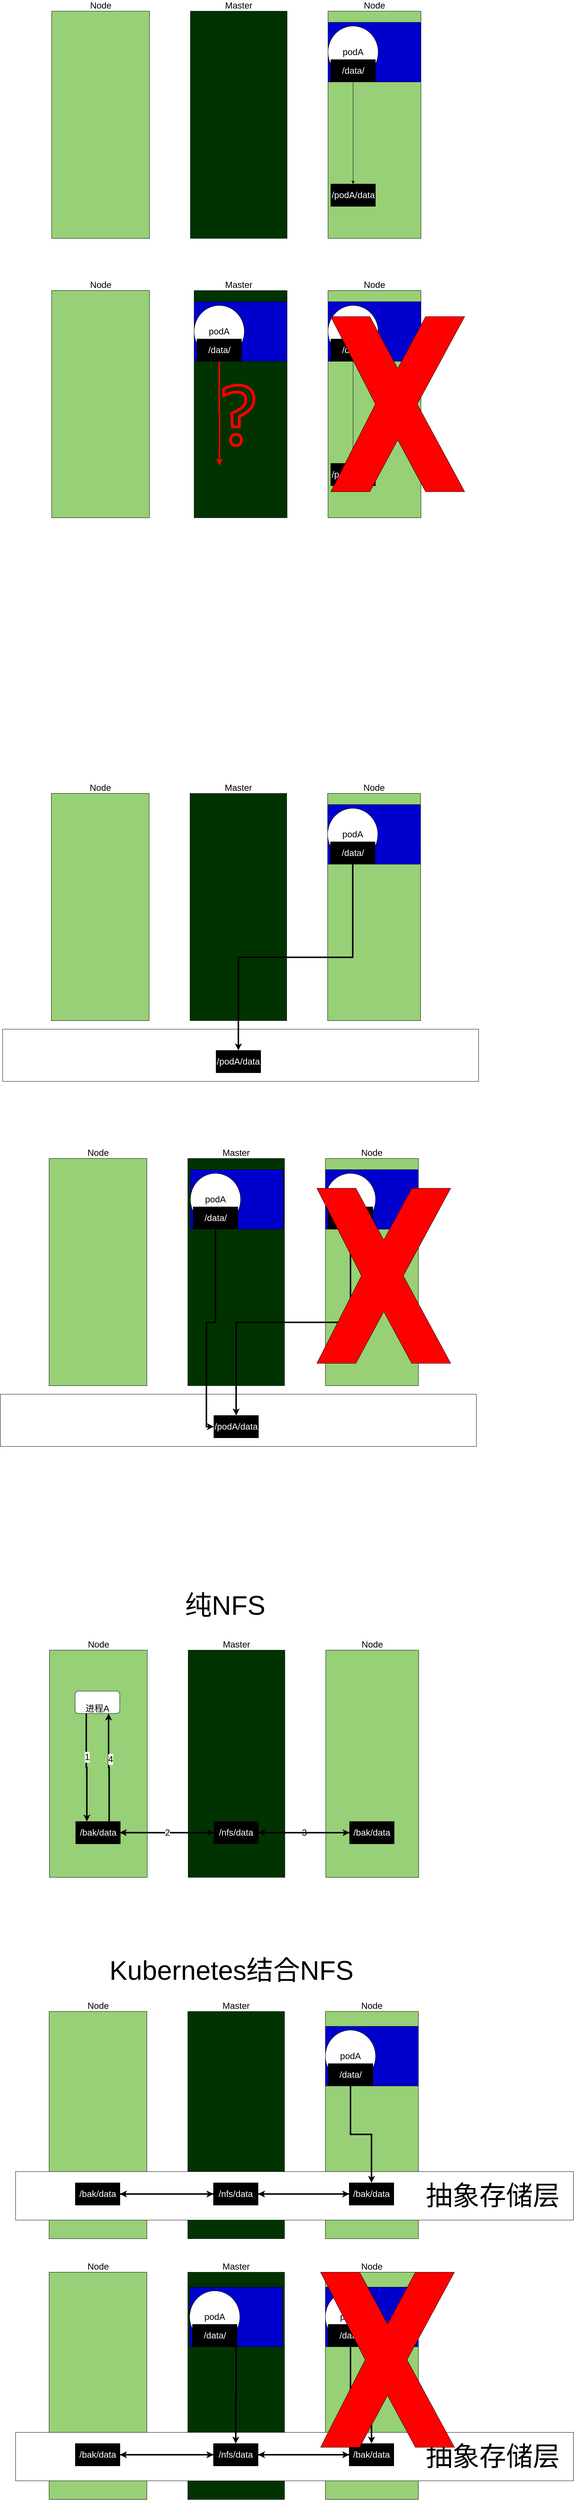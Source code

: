 <mxfile version="20.3.0" type="device"><diagram id="rlI1aoruMmeNlVjpNvWl" name="第 1 页"><mxGraphModel dx="2603" dy="1664" grid="1" gridSize="10" guides="1" tooltips="1" connect="1" arrows="1" fold="1" page="1" pageScale="1" pageWidth="827" pageHeight="1169" math="0" shadow="0"><root><mxCell id="0"/><mxCell id="1" parent="0"/><mxCell id="aoN1Ml1j6ahHeLHKNEzc-77" value="" style="rounded=0;whiteSpace=wrap;html=1;fillColor=#97D077;" vertex="1" parent="1"><mxGeometry x="323" y="5460" width="250" height="610" as="geometry"/></mxCell><mxCell id="aoN1Ml1j6ahHeLHKNEzc-79" value="" style="rounded=0;whiteSpace=wrap;html=1;fillColor=#003300;" vertex="1" parent="1"><mxGeometry x="-47" y="5460" width="260" height="610" as="geometry"/></mxCell><mxCell id="aoN1Ml1j6ahHeLHKNEzc-78" value="" style="rounded=0;whiteSpace=wrap;html=1;fillColor=#97D077;" vertex="1" parent="1"><mxGeometry x="-420" y="5460" width="263" height="610" as="geometry"/></mxCell><mxCell id="aoN1Ml1j6ahHeLHKNEzc-95" value="" style="rounded=0;whiteSpace=wrap;html=1;fontSize=24;" vertex="1" parent="1"><mxGeometry x="-510" y="5890" width="1500" height="130" as="geometry"/></mxCell><mxCell id="aoN1Ml1j6ahHeLHKNEzc-30" value="" style="rounded=0;whiteSpace=wrap;html=1;" vertex="1" parent="1"><mxGeometry x="-545" y="2823" width="1280" height="140" as="geometry"/></mxCell><mxCell id="s-xQhi3b5ZOknnl1CCDU-1" value="" style="rounded=0;whiteSpace=wrap;html=1;fillColor=#97D077;" parent="1" vertex="1"><mxGeometry x="330" y="90" width="250" height="610" as="geometry"/></mxCell><mxCell id="s-xQhi3b5ZOknnl1CCDU-2" value="" style="rounded=0;whiteSpace=wrap;html=1;fillColor=#97D077;" parent="1" vertex="1"><mxGeometry x="-413" y="90" width="263" height="610" as="geometry"/></mxCell><mxCell id="s-xQhi3b5ZOknnl1CCDU-3" value="" style="rounded=0;whiteSpace=wrap;html=1;fillColor=#003300;" parent="1" vertex="1"><mxGeometry x="-40" y="90" width="260" height="610" as="geometry"/></mxCell><mxCell id="s-xQhi3b5ZOknnl1CCDU-4" value="&lt;font style=&quot;font-size: 24px;&quot;&gt;Node&lt;/font&gt;" style="text;html=1;strokeColor=none;fillColor=none;align=center;verticalAlign=middle;whiteSpace=wrap;rounded=0;" parent="1" vertex="1"><mxGeometry x="-311.5" y="60" width="60" height="30" as="geometry"/></mxCell><mxCell id="s-xQhi3b5ZOknnl1CCDU-5" value="&lt;font style=&quot;font-size: 24px;&quot;&gt;Node&lt;/font&gt;" style="text;html=1;strokeColor=none;fillColor=none;align=center;verticalAlign=middle;whiteSpace=wrap;rounded=0;" parent="1" vertex="1"><mxGeometry x="425" y="60" width="60" height="30" as="geometry"/></mxCell><mxCell id="s-xQhi3b5ZOknnl1CCDU-13" value="&lt;font style=&quot;font-size: 24px;&quot;&gt;Master&lt;/font&gt;" style="text;html=1;strokeColor=none;fillColor=none;align=center;verticalAlign=middle;whiteSpace=wrap;rounded=0;" parent="1" vertex="1"><mxGeometry x="60" y="60" width="60" height="30" as="geometry"/></mxCell><mxCell id="s-xQhi3b5ZOknnl1CCDU-21" value="" style="rounded=0;whiteSpace=wrap;html=1;fillColor=#0000CC;" parent="1" vertex="1"><mxGeometry x="330" y="120" width="250" height="160" as="geometry"/></mxCell><mxCell id="s-xQhi3b5ZOknnl1CCDU-7" value="podA" style="ellipse;whiteSpace=wrap;html=1;fontSize=24;" parent="1" vertex="1"><mxGeometry x="330" y="130" width="135" height="140" as="geometry"/></mxCell><mxCell id="s-xQhi3b5ZOknnl1CCDU-24" style="edgeStyle=orthogonalEdgeStyle;rounded=0;orthogonalLoop=1;jettySize=auto;html=1;exitX=0.5;exitY=1;exitDx=0;exitDy=0;entryX=0.5;entryY=0;entryDx=0;entryDy=0;fontSize=24;fontColor=#FFFFFF;" parent="1" source="s-xQhi3b5ZOknnl1CCDU-22" target="s-xQhi3b5ZOknnl1CCDU-23" edge="1"><mxGeometry relative="1" as="geometry"/></mxCell><mxCell id="s-xQhi3b5ZOknnl1CCDU-22" value="&lt;font style=&quot;font-size: 24px;&quot; color=&quot;#ffffff&quot;&gt;/data/&lt;/font&gt;" style="rounded=0;whiteSpace=wrap;html=1;fillColor=#000000;" parent="1" vertex="1"><mxGeometry x="337.5" y="220" width="120" height="60" as="geometry"/></mxCell><mxCell id="s-xQhi3b5ZOknnl1CCDU-23" value="&lt;font style=&quot;font-size: 24px;&quot; color=&quot;#ffffff&quot;&gt;/podA/data&lt;/font&gt;" style="rounded=0;whiteSpace=wrap;html=1;fillColor=#000000;" parent="1" vertex="1"><mxGeometry x="337.5" y="554" width="120" height="60" as="geometry"/></mxCell><mxCell id="s-xQhi3b5ZOknnl1CCDU-25" value="" style="rounded=0;whiteSpace=wrap;html=1;fillColor=#97D077;" parent="1" vertex="1"><mxGeometry x="330" y="840" width="250" height="610" as="geometry"/></mxCell><mxCell id="s-xQhi3b5ZOknnl1CCDU-26" value="" style="rounded=0;whiteSpace=wrap;html=1;fillColor=#97D077;" parent="1" vertex="1"><mxGeometry x="-413" y="840" width="263" height="610" as="geometry"/></mxCell><mxCell id="s-xQhi3b5ZOknnl1CCDU-27" value="" style="rounded=0;whiteSpace=wrap;html=1;fillColor=#003300;" parent="1" vertex="1"><mxGeometry x="-30" y="840" width="250" height="610" as="geometry"/></mxCell><mxCell id="s-xQhi3b5ZOknnl1CCDU-28" value="&lt;font style=&quot;font-size: 24px;&quot;&gt;Node&lt;/font&gt;" style="text;html=1;strokeColor=none;fillColor=none;align=center;verticalAlign=middle;whiteSpace=wrap;rounded=0;" parent="1" vertex="1"><mxGeometry x="-311.5" y="810" width="60" height="30" as="geometry"/></mxCell><mxCell id="s-xQhi3b5ZOknnl1CCDU-29" value="&lt;font style=&quot;font-size: 24px;&quot;&gt;Node&lt;/font&gt;" style="text;html=1;strokeColor=none;fillColor=none;align=center;verticalAlign=middle;whiteSpace=wrap;rounded=0;" parent="1" vertex="1"><mxGeometry x="425" y="810" width="60" height="30" as="geometry"/></mxCell><mxCell id="s-xQhi3b5ZOknnl1CCDU-30" value="&lt;font style=&quot;font-size: 24px;&quot;&gt;Master&lt;/font&gt;" style="text;html=1;strokeColor=none;fillColor=none;align=center;verticalAlign=middle;whiteSpace=wrap;rounded=0;" parent="1" vertex="1"><mxGeometry x="60" y="810" width="60" height="30" as="geometry"/></mxCell><mxCell id="s-xQhi3b5ZOknnl1CCDU-31" value="" style="rounded=0;whiteSpace=wrap;html=1;fillColor=#0000CC;" parent="1" vertex="1"><mxGeometry x="330" y="870" width="250" height="160" as="geometry"/></mxCell><mxCell id="s-xQhi3b5ZOknnl1CCDU-32" value="podA" style="ellipse;whiteSpace=wrap;html=1;fontSize=24;" parent="1" vertex="1"><mxGeometry x="330" y="880" width="135" height="140" as="geometry"/></mxCell><mxCell id="s-xQhi3b5ZOknnl1CCDU-33" style="edgeStyle=orthogonalEdgeStyle;rounded=0;orthogonalLoop=1;jettySize=auto;html=1;exitX=0.5;exitY=1;exitDx=0;exitDy=0;entryX=0.5;entryY=0;entryDx=0;entryDy=0;fontSize=24;fontColor=#FFFFFF;" parent="1" source="s-xQhi3b5ZOknnl1CCDU-34" target="s-xQhi3b5ZOknnl1CCDU-35" edge="1"><mxGeometry relative="1" as="geometry"/></mxCell><mxCell id="s-xQhi3b5ZOknnl1CCDU-34" value="&lt;font style=&quot;font-size: 24px;&quot; color=&quot;#ffffff&quot;&gt;/data/&lt;/font&gt;" style="rounded=0;whiteSpace=wrap;html=1;fillColor=#000000;" parent="1" vertex="1"><mxGeometry x="337.5" y="970" width="120" height="60" as="geometry"/></mxCell><mxCell id="s-xQhi3b5ZOknnl1CCDU-35" value="&lt;font style=&quot;font-size: 24px;&quot; color=&quot;#ffffff&quot;&gt;/podA/data&lt;/font&gt;" style="rounded=0;whiteSpace=wrap;html=1;fillColor=#000000;" parent="1" vertex="1"><mxGeometry x="337.5" y="1304" width="120" height="60" as="geometry"/></mxCell><mxCell id="s-xQhi3b5ZOknnl1CCDU-36" value="" style="rounded=0;whiteSpace=wrap;html=1;fillColor=#0000CC;" parent="1" vertex="1"><mxGeometry x="-30" y="870" width="250" height="160" as="geometry"/></mxCell><mxCell id="s-xQhi3b5ZOknnl1CCDU-37" value="podA" style="ellipse;whiteSpace=wrap;html=1;fontSize=24;" parent="1" vertex="1"><mxGeometry x="-30" y="880" width="135" height="140" as="geometry"/></mxCell><mxCell id="s-xQhi3b5ZOknnl1CCDU-41" style="edgeStyle=orthogonalEdgeStyle;rounded=0;orthogonalLoop=1;jettySize=auto;html=1;exitX=0.5;exitY=1;exitDx=0;exitDy=0;fontSize=24;fontColor=#FFFFFF;strokeWidth=4;strokeColor=#FF0000;" parent="1" source="s-xQhi3b5ZOknnl1CCDU-38" edge="1"><mxGeometry relative="1" as="geometry"><mxPoint x="38" y="1310" as="targetPoint"/></mxGeometry></mxCell><mxCell id="s-xQhi3b5ZOknnl1CCDU-38" value="&lt;font style=&quot;font-size: 24px;&quot; color=&quot;#ffffff&quot;&gt;/data/&lt;/font&gt;" style="rounded=0;whiteSpace=wrap;html=1;fillColor=#000000;" parent="1" vertex="1"><mxGeometry x="-22.5" y="970" width="120" height="60" as="geometry"/></mxCell><mxCell id="s-xQhi3b5ZOknnl1CCDU-55" value="" style="verticalLabelPosition=bottom;verticalAlign=top;html=1;shape=mxgraph.basic.x;fontSize=24;fontColor=#FFFFFF;fillColor=#FF0000;" parent="1" vertex="1"><mxGeometry x="337.5" y="910" width="360" height="470" as="geometry"/></mxCell><mxCell id="s-xQhi3b5ZOknnl1CCDU-56" value="" style="sketch=0;outlineConnect=0;fontColor=#232F3E;gradientColor=none;fillColor=#FF0000;strokeColor=none;dashed=0;verticalLabelPosition=bottom;verticalAlign=top;align=center;html=1;fontSize=12;fontStyle=0;aspect=fixed;pointerEvents=1;shape=mxgraph.aws4.question;" parent="1" vertex="1"><mxGeometry x="45.32" y="1090" width="89.36" height="170" as="geometry"/></mxCell><mxCell id="aoN1Ml1j6ahHeLHKNEzc-1" value="" style="rounded=0;whiteSpace=wrap;html=1;fillColor=#97D077;" vertex="1" parent="1"><mxGeometry x="329" y="2190" width="250" height="610" as="geometry"/></mxCell><mxCell id="aoN1Ml1j6ahHeLHKNEzc-2" value="" style="rounded=0;whiteSpace=wrap;html=1;fillColor=#97D077;" vertex="1" parent="1"><mxGeometry x="-414" y="2190" width="263" height="610" as="geometry"/></mxCell><mxCell id="aoN1Ml1j6ahHeLHKNEzc-3" value="" style="rounded=0;whiteSpace=wrap;html=1;fillColor=#003300;" vertex="1" parent="1"><mxGeometry x="-41" y="2190" width="260" height="610" as="geometry"/></mxCell><mxCell id="aoN1Ml1j6ahHeLHKNEzc-4" value="&lt;font style=&quot;font-size: 24px;&quot;&gt;Node&lt;/font&gt;" style="text;html=1;strokeColor=none;fillColor=none;align=center;verticalAlign=middle;whiteSpace=wrap;rounded=0;" vertex="1" parent="1"><mxGeometry x="-312.5" y="2160" width="60" height="30" as="geometry"/></mxCell><mxCell id="aoN1Ml1j6ahHeLHKNEzc-5" value="&lt;font style=&quot;font-size: 24px;&quot;&gt;Node&lt;/font&gt;" style="text;html=1;strokeColor=none;fillColor=none;align=center;verticalAlign=middle;whiteSpace=wrap;rounded=0;" vertex="1" parent="1"><mxGeometry x="424" y="2160" width="60" height="30" as="geometry"/></mxCell><mxCell id="aoN1Ml1j6ahHeLHKNEzc-6" value="&lt;font style=&quot;font-size: 24px;&quot;&gt;Master&lt;/font&gt;" style="text;html=1;strokeColor=none;fillColor=none;align=center;verticalAlign=middle;whiteSpace=wrap;rounded=0;" vertex="1" parent="1"><mxGeometry x="59" y="2160" width="60" height="30" as="geometry"/></mxCell><mxCell id="aoN1Ml1j6ahHeLHKNEzc-7" value="" style="rounded=0;whiteSpace=wrap;html=1;fillColor=#0000CC;" vertex="1" parent="1"><mxGeometry x="329" y="2220" width="250" height="160" as="geometry"/></mxCell><mxCell id="aoN1Ml1j6ahHeLHKNEzc-8" value="podA" style="ellipse;whiteSpace=wrap;html=1;fontSize=24;" vertex="1" parent="1"><mxGeometry x="329" y="2230" width="135" height="140" as="geometry"/></mxCell><mxCell id="aoN1Ml1j6ahHeLHKNEzc-9" style="edgeStyle=orthogonalEdgeStyle;rounded=0;orthogonalLoop=1;jettySize=auto;html=1;exitX=0.5;exitY=1;exitDx=0;exitDy=0;entryX=0.5;entryY=0;entryDx=0;entryDy=0;fontSize=24;fontColor=#FFFFFF;strokeWidth=4;" edge="1" parent="1" source="aoN1Ml1j6ahHeLHKNEzc-10" target="aoN1Ml1j6ahHeLHKNEzc-29"><mxGeometry relative="1" as="geometry"><mxPoint x="396.5" y="2654" as="targetPoint"/></mxGeometry></mxCell><mxCell id="aoN1Ml1j6ahHeLHKNEzc-10" value="&lt;font style=&quot;font-size: 24px;&quot; color=&quot;#ffffff&quot;&gt;/data/&lt;/font&gt;" style="rounded=0;whiteSpace=wrap;html=1;fillColor=#000000;" vertex="1" parent="1"><mxGeometry x="336.5" y="2320" width="120" height="60" as="geometry"/></mxCell><mxCell id="aoN1Ml1j6ahHeLHKNEzc-29" value="&lt;font style=&quot;font-size: 24px;&quot; color=&quot;#ffffff&quot;&gt;/podA/data&lt;/font&gt;" style="rounded=0;whiteSpace=wrap;html=1;fillColor=#000000;" vertex="1" parent="1"><mxGeometry x="29.0" y="2880" width="120" height="60" as="geometry"/></mxCell><mxCell id="aoN1Ml1j6ahHeLHKNEzc-31" style="edgeStyle=orthogonalEdgeStyle;rounded=0;orthogonalLoop=1;jettySize=auto;html=1;exitX=0.5;exitY=1;exitDx=0;exitDy=0;" edge="1" parent="1" source="aoN1Ml1j6ahHeLHKNEzc-29" target="aoN1Ml1j6ahHeLHKNEzc-29"><mxGeometry relative="1" as="geometry"/></mxCell><mxCell id="aoN1Ml1j6ahHeLHKNEzc-32" value="" style="rounded=0;whiteSpace=wrap;html=1;" vertex="1" parent="1"><mxGeometry x="-551" y="3803" width="1280" height="140" as="geometry"/></mxCell><mxCell id="aoN1Ml1j6ahHeLHKNEzc-33" value="" style="rounded=0;whiteSpace=wrap;html=1;fillColor=#97D077;" vertex="1" parent="1"><mxGeometry x="323" y="3170" width="250" height="610" as="geometry"/></mxCell><mxCell id="aoN1Ml1j6ahHeLHKNEzc-34" value="" style="rounded=0;whiteSpace=wrap;html=1;fillColor=#97D077;" vertex="1" parent="1"><mxGeometry x="-420" y="3170" width="263" height="610" as="geometry"/></mxCell><mxCell id="aoN1Ml1j6ahHeLHKNEzc-35" value="" style="rounded=0;whiteSpace=wrap;html=1;fillColor=#003300;" vertex="1" parent="1"><mxGeometry x="-47" y="3170" width="260" height="610" as="geometry"/></mxCell><mxCell id="aoN1Ml1j6ahHeLHKNEzc-36" value="&lt;font style=&quot;font-size: 24px;&quot;&gt;Node&lt;/font&gt;" style="text;html=1;strokeColor=none;fillColor=none;align=center;verticalAlign=middle;whiteSpace=wrap;rounded=0;" vertex="1" parent="1"><mxGeometry x="-318.5" y="3140" width="60" height="30" as="geometry"/></mxCell><mxCell id="aoN1Ml1j6ahHeLHKNEzc-37" value="&lt;font style=&quot;font-size: 24px;&quot;&gt;Node&lt;/font&gt;" style="text;html=1;strokeColor=none;fillColor=none;align=center;verticalAlign=middle;whiteSpace=wrap;rounded=0;" vertex="1" parent="1"><mxGeometry x="418" y="3140" width="60" height="30" as="geometry"/></mxCell><mxCell id="aoN1Ml1j6ahHeLHKNEzc-38" value="&lt;font style=&quot;font-size: 24px;&quot;&gt;Master&lt;/font&gt;" style="text;html=1;strokeColor=none;fillColor=none;align=center;verticalAlign=middle;whiteSpace=wrap;rounded=0;" vertex="1" parent="1"><mxGeometry x="53" y="3140" width="60" height="30" as="geometry"/></mxCell><mxCell id="aoN1Ml1j6ahHeLHKNEzc-39" value="" style="rounded=0;whiteSpace=wrap;html=1;fillColor=#0000CC;" vertex="1" parent="1"><mxGeometry x="323" y="3200" width="250" height="160" as="geometry"/></mxCell><mxCell id="aoN1Ml1j6ahHeLHKNEzc-40" value="podA" style="ellipse;whiteSpace=wrap;html=1;fontSize=24;" vertex="1" parent="1"><mxGeometry x="323" y="3210" width="135" height="140" as="geometry"/></mxCell><mxCell id="aoN1Ml1j6ahHeLHKNEzc-41" style="edgeStyle=orthogonalEdgeStyle;rounded=0;orthogonalLoop=1;jettySize=auto;html=1;exitX=0.5;exitY=1;exitDx=0;exitDy=0;entryX=0.5;entryY=0;entryDx=0;entryDy=0;fontSize=24;fontColor=#FFFFFF;strokeWidth=4;" edge="1" parent="1" source="aoN1Ml1j6ahHeLHKNEzc-42" target="aoN1Ml1j6ahHeLHKNEzc-43"><mxGeometry relative="1" as="geometry"><mxPoint x="390.5" y="3634" as="targetPoint"/></mxGeometry></mxCell><mxCell id="aoN1Ml1j6ahHeLHKNEzc-42" value="&lt;font style=&quot;font-size: 24px;&quot; color=&quot;#ffffff&quot;&gt;/data/&lt;/font&gt;" style="rounded=0;whiteSpace=wrap;html=1;fillColor=#000000;" vertex="1" parent="1"><mxGeometry x="330.5" y="3300" width="120" height="60" as="geometry"/></mxCell><mxCell id="aoN1Ml1j6ahHeLHKNEzc-43" value="&lt;font style=&quot;font-size: 24px;&quot; color=&quot;#ffffff&quot;&gt;/podA/data&lt;/font&gt;" style="rounded=0;whiteSpace=wrap;html=1;fillColor=#000000;" vertex="1" parent="1"><mxGeometry x="23.0" y="3860" width="120" height="60" as="geometry"/></mxCell><mxCell id="aoN1Ml1j6ahHeLHKNEzc-44" style="edgeStyle=orthogonalEdgeStyle;rounded=0;orthogonalLoop=1;jettySize=auto;html=1;exitX=0.5;exitY=1;exitDx=0;exitDy=0;" edge="1" parent="1" source="aoN1Ml1j6ahHeLHKNEzc-43" target="aoN1Ml1j6ahHeLHKNEzc-43"><mxGeometry relative="1" as="geometry"/></mxCell><mxCell id="aoN1Ml1j6ahHeLHKNEzc-45" value="" style="verticalLabelPosition=bottom;verticalAlign=top;html=1;shape=mxgraph.basic.x;fontSize=24;fontColor=#FFFFFF;fillColor=#FF0000;" vertex="1" parent="1"><mxGeometry x="300" y="3250" width="360" height="470" as="geometry"/></mxCell><mxCell id="aoN1Ml1j6ahHeLHKNEzc-47" value="" style="rounded=0;whiteSpace=wrap;html=1;fillColor=#0000CC;" vertex="1" parent="1"><mxGeometry x="-40" y="3200" width="250" height="160" as="geometry"/></mxCell><mxCell id="aoN1Ml1j6ahHeLHKNEzc-48" value="podA" style="ellipse;whiteSpace=wrap;html=1;fontSize=24;" vertex="1" parent="1"><mxGeometry x="-40" y="3210" width="135" height="140" as="geometry"/></mxCell><mxCell id="aoN1Ml1j6ahHeLHKNEzc-50" style="edgeStyle=orthogonalEdgeStyle;rounded=0;orthogonalLoop=1;jettySize=auto;html=1;exitX=0.5;exitY=1;exitDx=0;exitDy=0;strokeWidth=4;entryX=0;entryY=0.5;entryDx=0;entryDy=0;" edge="1" parent="1" source="aoN1Ml1j6ahHeLHKNEzc-49" target="aoN1Ml1j6ahHeLHKNEzc-43"><mxGeometry relative="1" as="geometry"><mxPoint x="80" y="3840" as="targetPoint"/></mxGeometry></mxCell><mxCell id="aoN1Ml1j6ahHeLHKNEzc-49" value="&lt;font style=&quot;font-size: 24px;&quot; color=&quot;#ffffff&quot;&gt;/data/&lt;/font&gt;" style="rounded=0;whiteSpace=wrap;html=1;fillColor=#000000;" vertex="1" parent="1"><mxGeometry x="-32.5" y="3300" width="120" height="60" as="geometry"/></mxCell><mxCell id="aoN1Ml1j6ahHeLHKNEzc-52" value="" style="rounded=0;whiteSpace=wrap;html=1;fillColor=#97D077;" vertex="1" parent="1"><mxGeometry x="324" y="4490" width="250" height="610" as="geometry"/></mxCell><mxCell id="aoN1Ml1j6ahHeLHKNEzc-53" value="" style="rounded=0;whiteSpace=wrap;html=1;fillColor=#97D077;" vertex="1" parent="1"><mxGeometry x="-419" y="4490" width="263" height="610" as="geometry"/></mxCell><mxCell id="aoN1Ml1j6ahHeLHKNEzc-54" value="" style="rounded=0;whiteSpace=wrap;html=1;fillColor=#003300;" vertex="1" parent="1"><mxGeometry x="-46" y="4490" width="260" height="610" as="geometry"/></mxCell><mxCell id="aoN1Ml1j6ahHeLHKNEzc-55" value="&lt;font style=&quot;font-size: 24px;&quot;&gt;Node&lt;/font&gt;" style="text;html=1;strokeColor=none;fillColor=none;align=center;verticalAlign=middle;whiteSpace=wrap;rounded=0;" vertex="1" parent="1"><mxGeometry x="-317.5" y="4460" width="60" height="30" as="geometry"/></mxCell><mxCell id="aoN1Ml1j6ahHeLHKNEzc-56" value="&lt;font style=&quot;font-size: 24px;&quot;&gt;Node&lt;/font&gt;" style="text;html=1;strokeColor=none;fillColor=none;align=center;verticalAlign=middle;whiteSpace=wrap;rounded=0;" vertex="1" parent="1"><mxGeometry x="419" y="4460" width="60" height="30" as="geometry"/></mxCell><mxCell id="aoN1Ml1j6ahHeLHKNEzc-57" value="&lt;font style=&quot;font-size: 24px;&quot;&gt;Master&lt;/font&gt;" style="text;html=1;strokeColor=none;fillColor=none;align=center;verticalAlign=middle;whiteSpace=wrap;rounded=0;" vertex="1" parent="1"><mxGeometry x="54" y="4460" width="60" height="30" as="geometry"/></mxCell><mxCell id="aoN1Ml1j6ahHeLHKNEzc-72" value="3" style="edgeStyle=orthogonalEdgeStyle;rounded=0;orthogonalLoop=1;jettySize=auto;html=1;exitX=1;exitY=0.5;exitDx=0;exitDy=0;entryX=0;entryY=0.5;entryDx=0;entryDy=0;strokeWidth=4;fontSize=24;" edge="1" parent="1" source="aoN1Ml1j6ahHeLHKNEzc-62" target="aoN1Ml1j6ahHeLHKNEzc-67"><mxGeometry relative="1" as="geometry"/></mxCell><mxCell id="aoN1Ml1j6ahHeLHKNEzc-105" style="edgeStyle=orthogonalEdgeStyle;rounded=0;orthogonalLoop=1;jettySize=auto;html=1;exitX=0;exitY=0.5;exitDx=0;exitDy=0;strokeWidth=4;fontSize=24;" edge="1" parent="1" source="aoN1Ml1j6ahHeLHKNEzc-62"><mxGeometry relative="1" as="geometry"><mxPoint x="-230" y="4979.667" as="targetPoint"/></mxGeometry></mxCell><mxCell id="aoN1Ml1j6ahHeLHKNEzc-62" value="&lt;font style=&quot;font-size: 24px;&quot; color=&quot;#ffffff&quot;&gt;/nfs/data&lt;/font&gt;" style="rounded=0;whiteSpace=wrap;html=1;fillColor=#000000;" vertex="1" parent="1"><mxGeometry x="23.0" y="4950" width="120" height="60" as="geometry"/></mxCell><mxCell id="aoN1Ml1j6ahHeLHKNEzc-63" style="edgeStyle=orthogonalEdgeStyle;rounded=0;orthogonalLoop=1;jettySize=auto;html=1;exitX=0.5;exitY=1;exitDx=0;exitDy=0;" edge="1" parent="1" source="aoN1Ml1j6ahHeLHKNEzc-62" target="aoN1Ml1j6ahHeLHKNEzc-62"><mxGeometry relative="1" as="geometry"/></mxCell><mxCell id="aoN1Ml1j6ahHeLHKNEzc-64" value="&lt;font style=&quot;font-size: 72px;&quot;&gt;纯NFS&lt;/font&gt;" style="text;html=1;strokeColor=none;fillColor=none;align=center;verticalAlign=middle;whiteSpace=wrap;rounded=0;" vertex="1" parent="1"><mxGeometry x="-80" y="4330" width="267" height="80" as="geometry"/></mxCell><mxCell id="aoN1Ml1j6ahHeLHKNEzc-71" value="2" style="edgeStyle=orthogonalEdgeStyle;rounded=0;orthogonalLoop=1;jettySize=auto;html=1;exitX=1;exitY=0.5;exitDx=0;exitDy=0;entryX=0;entryY=0.5;entryDx=0;entryDy=0;strokeWidth=4;fontSize=24;" edge="1" parent="1" source="aoN1Ml1j6ahHeLHKNEzc-65" target="aoN1Ml1j6ahHeLHKNEzc-62"><mxGeometry relative="1" as="geometry"><Array as="points"><mxPoint x="-120" y="4980"/><mxPoint x="-120" y="4980"/></Array></mxGeometry></mxCell><mxCell id="aoN1Ml1j6ahHeLHKNEzc-75" style="edgeStyle=orthogonalEdgeStyle;rounded=0;orthogonalLoop=1;jettySize=auto;html=1;exitX=0.75;exitY=0;exitDx=0;exitDy=0;entryX=0.75;entryY=1;entryDx=0;entryDy=0;strokeWidth=4;fontSize=24;" edge="1" parent="1" source="aoN1Ml1j6ahHeLHKNEzc-65" target="aoN1Ml1j6ahHeLHKNEzc-68"><mxGeometry relative="1" as="geometry"/></mxCell><mxCell id="aoN1Ml1j6ahHeLHKNEzc-76" value="4" style="edgeLabel;html=1;align=center;verticalAlign=middle;resizable=0;points=[];fontSize=24;" vertex="1" connectable="0" parent="aoN1Ml1j6ahHeLHKNEzc-75"><mxGeometry x="0.156" y="-5" relative="1" as="geometry"><mxPoint as="offset"/></mxGeometry></mxCell><mxCell id="aoN1Ml1j6ahHeLHKNEzc-65" value="&lt;font style=&quot;font-size: 24px;&quot; color=&quot;#ffffff&quot;&gt;/bak/data&lt;/font&gt;" style="rounded=0;whiteSpace=wrap;html=1;fillColor=#000000;" vertex="1" parent="1"><mxGeometry x="-348.5" y="4950" width="120" height="60" as="geometry"/></mxCell><mxCell id="aoN1Ml1j6ahHeLHKNEzc-103" style="edgeStyle=orthogonalEdgeStyle;rounded=0;orthogonalLoop=1;jettySize=auto;html=1;exitX=0;exitY=0.5;exitDx=0;exitDy=0;entryX=1;entryY=0.5;entryDx=0;entryDy=0;strokeWidth=4;fontSize=24;" edge="1" parent="1" source="aoN1Ml1j6ahHeLHKNEzc-67" target="aoN1Ml1j6ahHeLHKNEzc-62"><mxGeometry relative="1" as="geometry"/></mxCell><mxCell id="aoN1Ml1j6ahHeLHKNEzc-67" value="&lt;font style=&quot;font-size: 24px;&quot; color=&quot;#ffffff&quot;&gt;/bak/data&lt;/font&gt;" style="rounded=0;whiteSpace=wrap;html=1;fillColor=#000000;" vertex="1" parent="1"><mxGeometry x="388" y="4950" width="120" height="60" as="geometry"/></mxCell><mxCell id="aoN1Ml1j6ahHeLHKNEzc-73" style="edgeStyle=orthogonalEdgeStyle;rounded=0;orthogonalLoop=1;jettySize=auto;html=1;exitX=0.25;exitY=1;exitDx=0;exitDy=0;entryX=0.25;entryY=0;entryDx=0;entryDy=0;strokeWidth=4;fontSize=24;" edge="1" parent="1" source="aoN1Ml1j6ahHeLHKNEzc-68" target="aoN1Ml1j6ahHeLHKNEzc-65"><mxGeometry relative="1" as="geometry"/></mxCell><mxCell id="aoN1Ml1j6ahHeLHKNEzc-74" value="1" style="edgeLabel;html=1;align=center;verticalAlign=middle;resizable=0;points=[];fontSize=24;" vertex="1" connectable="0" parent="aoN1Ml1j6ahHeLHKNEzc-73"><mxGeometry x="-0.202" y="2" relative="1" as="geometry"><mxPoint as="offset"/></mxGeometry></mxCell><mxCell id="aoN1Ml1j6ahHeLHKNEzc-68" value="&lt;font style=&quot;font-size: 24px;&quot;&gt;进程A&lt;/font&gt;" style="rounded=1;whiteSpace=wrap;html=1;fontSize=72;" vertex="1" parent="1"><mxGeometry x="-350" y="4600" width="120" height="60" as="geometry"/></mxCell><mxCell id="aoN1Ml1j6ahHeLHKNEzc-80" value="&lt;font style=&quot;font-size: 24px;&quot;&gt;Node&lt;/font&gt;" style="text;html=1;strokeColor=none;fillColor=none;align=center;verticalAlign=middle;whiteSpace=wrap;rounded=0;" vertex="1" parent="1"><mxGeometry x="-318.5" y="5430" width="60" height="30" as="geometry"/></mxCell><mxCell id="aoN1Ml1j6ahHeLHKNEzc-81" value="&lt;font style=&quot;font-size: 24px;&quot;&gt;Node&lt;/font&gt;" style="text;html=1;strokeColor=none;fillColor=none;align=center;verticalAlign=middle;whiteSpace=wrap;rounded=0;" vertex="1" parent="1"><mxGeometry x="418" y="5430" width="60" height="30" as="geometry"/></mxCell><mxCell id="aoN1Ml1j6ahHeLHKNEzc-82" value="&lt;font style=&quot;font-size: 24px;&quot;&gt;Master&lt;/font&gt;" style="text;html=1;strokeColor=none;fillColor=none;align=center;verticalAlign=middle;whiteSpace=wrap;rounded=0;" vertex="1" parent="1"><mxGeometry x="53" y="5430" width="60" height="30" as="geometry"/></mxCell><mxCell id="aoN1Ml1j6ahHeLHKNEzc-101" style="edgeStyle=orthogonalEdgeStyle;rounded=0;orthogonalLoop=1;jettySize=auto;html=1;exitX=1;exitY=0.5;exitDx=0;exitDy=0;entryX=0;entryY=0.5;entryDx=0;entryDy=0;strokeWidth=4;fontSize=24;" edge="1" parent="1" source="aoN1Ml1j6ahHeLHKNEzc-84" target="aoN1Ml1j6ahHeLHKNEzc-91"><mxGeometry relative="1" as="geometry"/></mxCell><mxCell id="aoN1Ml1j6ahHeLHKNEzc-106" style="edgeStyle=orthogonalEdgeStyle;rounded=0;orthogonalLoop=1;jettySize=auto;html=1;exitX=0;exitY=0.5;exitDx=0;exitDy=0;entryX=1;entryY=0.5;entryDx=0;entryDy=0;strokeWidth=4;fontSize=24;" edge="1" parent="1" source="aoN1Ml1j6ahHeLHKNEzc-84" target="aoN1Ml1j6ahHeLHKNEzc-90"><mxGeometry relative="1" as="geometry"/></mxCell><mxCell id="aoN1Ml1j6ahHeLHKNEzc-84" value="&lt;font style=&quot;font-size: 24px;&quot; color=&quot;#ffffff&quot;&gt;/nfs/data&lt;/font&gt;" style="rounded=0;whiteSpace=wrap;html=1;fillColor=#000000;" vertex="1" parent="1"><mxGeometry x="22.0" y="5920" width="120" height="60" as="geometry"/></mxCell><mxCell id="aoN1Ml1j6ahHeLHKNEzc-85" style="edgeStyle=orthogonalEdgeStyle;rounded=0;orthogonalLoop=1;jettySize=auto;html=1;exitX=0.5;exitY=1;exitDx=0;exitDy=0;" edge="1" parent="1" source="aoN1Ml1j6ahHeLHKNEzc-84" target="aoN1Ml1j6ahHeLHKNEzc-84"><mxGeometry relative="1" as="geometry"/></mxCell><mxCell id="aoN1Ml1j6ahHeLHKNEzc-86" value="&lt;font style=&quot;font-size: 72px;&quot;&gt;Kubernetes结合NFS&lt;/font&gt;" style="text;html=1;strokeColor=none;fillColor=none;align=center;verticalAlign=middle;whiteSpace=wrap;rounded=0;" vertex="1" parent="1"><mxGeometry x="-300" y="5310" width="741" height="80" as="geometry"/></mxCell><mxCell id="aoN1Ml1j6ahHeLHKNEzc-107" style="edgeStyle=orthogonalEdgeStyle;rounded=0;orthogonalLoop=1;jettySize=auto;html=1;exitX=1;exitY=0.5;exitDx=0;exitDy=0;strokeWidth=4;fontSize=24;" edge="1" parent="1" source="aoN1Ml1j6ahHeLHKNEzc-90" target="aoN1Ml1j6ahHeLHKNEzc-84"><mxGeometry relative="1" as="geometry"/></mxCell><mxCell id="aoN1Ml1j6ahHeLHKNEzc-90" value="&lt;font style=&quot;font-size: 24px;&quot; color=&quot;#ffffff&quot;&gt;/bak/data&lt;/font&gt;" style="rounded=0;whiteSpace=wrap;html=1;fillColor=#000000;" vertex="1" parent="1"><mxGeometry x="-349.5" y="5920" width="120" height="60" as="geometry"/></mxCell><mxCell id="aoN1Ml1j6ahHeLHKNEzc-102" style="edgeStyle=orthogonalEdgeStyle;rounded=0;orthogonalLoop=1;jettySize=auto;html=1;exitX=0;exitY=0.5;exitDx=0;exitDy=0;entryX=1;entryY=0.5;entryDx=0;entryDy=0;strokeWidth=4;fontSize=24;" edge="1" parent="1" source="aoN1Ml1j6ahHeLHKNEzc-91" target="aoN1Ml1j6ahHeLHKNEzc-84"><mxGeometry relative="1" as="geometry"/></mxCell><mxCell id="aoN1Ml1j6ahHeLHKNEzc-91" value="&lt;font style=&quot;font-size: 24px;&quot; color=&quot;#ffffff&quot;&gt;/bak/data&lt;/font&gt;" style="rounded=0;whiteSpace=wrap;html=1;fillColor=#000000;" vertex="1" parent="1"><mxGeometry x="387" y="5920" width="120" height="60" as="geometry"/></mxCell><mxCell id="aoN1Ml1j6ahHeLHKNEzc-96" value="&lt;font style=&quot;font-size: 72px;&quot;&gt;抽象存储层&lt;/font&gt;" style="text;html=1;strokeColor=none;fillColor=none;align=center;verticalAlign=middle;whiteSpace=wrap;rounded=0;" vertex="1" parent="1"><mxGeometry x="580" y="5915" width="386" height="80" as="geometry"/></mxCell><mxCell id="aoN1Ml1j6ahHeLHKNEzc-97" value="" style="rounded=0;whiteSpace=wrap;html=1;fillColor=#0000CC;" vertex="1" parent="1"><mxGeometry x="323" y="5500" width="250" height="160" as="geometry"/></mxCell><mxCell id="aoN1Ml1j6ahHeLHKNEzc-98" value="podA" style="ellipse;whiteSpace=wrap;html=1;fontSize=24;" vertex="1" parent="1"><mxGeometry x="323" y="5510" width="135" height="140" as="geometry"/></mxCell><mxCell id="aoN1Ml1j6ahHeLHKNEzc-100" style="edgeStyle=orthogonalEdgeStyle;rounded=0;orthogonalLoop=1;jettySize=auto;html=1;exitX=0.5;exitY=1;exitDx=0;exitDy=0;entryX=0.5;entryY=0;entryDx=0;entryDy=0;strokeWidth=4;fontSize=24;" edge="1" parent="1" source="aoN1Ml1j6ahHeLHKNEzc-99" target="aoN1Ml1j6ahHeLHKNEzc-91"><mxGeometry relative="1" as="geometry"/></mxCell><mxCell id="aoN1Ml1j6ahHeLHKNEzc-99" value="&lt;font style=&quot;font-size: 24px;&quot; color=&quot;#ffffff&quot;&gt;/data/&lt;/font&gt;" style="rounded=0;whiteSpace=wrap;html=1;fillColor=#000000;" vertex="1" parent="1"><mxGeometry x="330.5" y="5600" width="120" height="60" as="geometry"/></mxCell><mxCell id="aoN1Ml1j6ahHeLHKNEzc-108" value="" style="rounded=0;whiteSpace=wrap;html=1;fillColor=#97D077;" vertex="1" parent="1"><mxGeometry x="323" y="6160" width="250" height="610" as="geometry"/></mxCell><mxCell id="aoN1Ml1j6ahHeLHKNEzc-109" value="" style="rounded=0;whiteSpace=wrap;html=1;fillColor=#003300;" vertex="1" parent="1"><mxGeometry x="-47" y="6160" width="260" height="610" as="geometry"/></mxCell><mxCell id="aoN1Ml1j6ahHeLHKNEzc-110" value="" style="rounded=0;whiteSpace=wrap;html=1;fillColor=#97D077;" vertex="1" parent="1"><mxGeometry x="-420" y="6160" width="263" height="610" as="geometry"/></mxCell><mxCell id="aoN1Ml1j6ahHeLHKNEzc-111" value="" style="rounded=0;whiteSpace=wrap;html=1;fontSize=24;" vertex="1" parent="1"><mxGeometry x="-510" y="6590" width="1500" height="130" as="geometry"/></mxCell><mxCell id="aoN1Ml1j6ahHeLHKNEzc-112" value="&lt;font style=&quot;font-size: 24px;&quot;&gt;Node&lt;/font&gt;" style="text;html=1;strokeColor=none;fillColor=none;align=center;verticalAlign=middle;whiteSpace=wrap;rounded=0;" vertex="1" parent="1"><mxGeometry x="-318.5" y="6130" width="60" height="30" as="geometry"/></mxCell><mxCell id="aoN1Ml1j6ahHeLHKNEzc-113" value="&lt;font style=&quot;font-size: 24px;&quot;&gt;Node&lt;/font&gt;" style="text;html=1;strokeColor=none;fillColor=none;align=center;verticalAlign=middle;whiteSpace=wrap;rounded=0;" vertex="1" parent="1"><mxGeometry x="418" y="6130" width="60" height="30" as="geometry"/></mxCell><mxCell id="aoN1Ml1j6ahHeLHKNEzc-114" value="&lt;font style=&quot;font-size: 24px;&quot;&gt;Master&lt;/font&gt;" style="text;html=1;strokeColor=none;fillColor=none;align=center;verticalAlign=middle;whiteSpace=wrap;rounded=0;" vertex="1" parent="1"><mxGeometry x="53" y="6130" width="60" height="30" as="geometry"/></mxCell><mxCell id="aoN1Ml1j6ahHeLHKNEzc-115" style="edgeStyle=orthogonalEdgeStyle;rounded=0;orthogonalLoop=1;jettySize=auto;html=1;exitX=1;exitY=0.5;exitDx=0;exitDy=0;entryX=0;entryY=0.5;entryDx=0;entryDy=0;strokeWidth=4;fontSize=24;" edge="1" parent="1" source="aoN1Ml1j6ahHeLHKNEzc-117" target="aoN1Ml1j6ahHeLHKNEzc-122"><mxGeometry relative="1" as="geometry"/></mxCell><mxCell id="aoN1Ml1j6ahHeLHKNEzc-116" style="edgeStyle=orthogonalEdgeStyle;rounded=0;orthogonalLoop=1;jettySize=auto;html=1;exitX=0;exitY=0.5;exitDx=0;exitDy=0;entryX=1;entryY=0.5;entryDx=0;entryDy=0;strokeWidth=4;fontSize=24;" edge="1" parent="1" source="aoN1Ml1j6ahHeLHKNEzc-117" target="aoN1Ml1j6ahHeLHKNEzc-120"><mxGeometry relative="1" as="geometry"/></mxCell><mxCell id="aoN1Ml1j6ahHeLHKNEzc-117" value="&lt;font style=&quot;font-size: 24px;&quot; color=&quot;#ffffff&quot;&gt;/nfs/data&lt;/font&gt;" style="rounded=0;whiteSpace=wrap;html=1;fillColor=#000000;" vertex="1" parent="1"><mxGeometry x="22.0" y="6620" width="120" height="60" as="geometry"/></mxCell><mxCell id="aoN1Ml1j6ahHeLHKNEzc-118" style="edgeStyle=orthogonalEdgeStyle;rounded=0;orthogonalLoop=1;jettySize=auto;html=1;exitX=0.5;exitY=1;exitDx=0;exitDy=0;" edge="1" parent="1" source="aoN1Ml1j6ahHeLHKNEzc-117" target="aoN1Ml1j6ahHeLHKNEzc-117"><mxGeometry relative="1" as="geometry"/></mxCell><mxCell id="aoN1Ml1j6ahHeLHKNEzc-119" style="edgeStyle=orthogonalEdgeStyle;rounded=0;orthogonalLoop=1;jettySize=auto;html=1;exitX=1;exitY=0.5;exitDx=0;exitDy=0;strokeWidth=4;fontSize=24;" edge="1" parent="1" source="aoN1Ml1j6ahHeLHKNEzc-120" target="aoN1Ml1j6ahHeLHKNEzc-117"><mxGeometry relative="1" as="geometry"/></mxCell><mxCell id="aoN1Ml1j6ahHeLHKNEzc-120" value="&lt;font style=&quot;font-size: 24px;&quot; color=&quot;#ffffff&quot;&gt;/bak/data&lt;/font&gt;" style="rounded=0;whiteSpace=wrap;html=1;fillColor=#000000;" vertex="1" parent="1"><mxGeometry x="-349.5" y="6620" width="120" height="60" as="geometry"/></mxCell><mxCell id="aoN1Ml1j6ahHeLHKNEzc-121" style="edgeStyle=orthogonalEdgeStyle;rounded=0;orthogonalLoop=1;jettySize=auto;html=1;exitX=0;exitY=0.5;exitDx=0;exitDy=0;entryX=1;entryY=0.5;entryDx=0;entryDy=0;strokeWidth=4;fontSize=24;" edge="1" parent="1" source="aoN1Ml1j6ahHeLHKNEzc-122" target="aoN1Ml1j6ahHeLHKNEzc-117"><mxGeometry relative="1" as="geometry"/></mxCell><mxCell id="aoN1Ml1j6ahHeLHKNEzc-122" value="&lt;font style=&quot;font-size: 24px;&quot; color=&quot;#ffffff&quot;&gt;/bak/data&lt;/font&gt;" style="rounded=0;whiteSpace=wrap;html=1;fillColor=#000000;" vertex="1" parent="1"><mxGeometry x="387" y="6620" width="120" height="60" as="geometry"/></mxCell><mxCell id="aoN1Ml1j6ahHeLHKNEzc-123" value="&lt;font style=&quot;font-size: 72px;&quot;&gt;抽象存储层&lt;/font&gt;" style="text;html=1;strokeColor=none;fillColor=none;align=center;verticalAlign=middle;whiteSpace=wrap;rounded=0;" vertex="1" parent="1"><mxGeometry x="580" y="6615" width="386" height="80" as="geometry"/></mxCell><mxCell id="aoN1Ml1j6ahHeLHKNEzc-124" value="" style="rounded=0;whiteSpace=wrap;html=1;fillColor=#0000CC;" vertex="1" parent="1"><mxGeometry x="323" y="6200" width="250" height="160" as="geometry"/></mxCell><mxCell id="aoN1Ml1j6ahHeLHKNEzc-125" value="podA" style="ellipse;whiteSpace=wrap;html=1;fontSize=24;" vertex="1" parent="1"><mxGeometry x="323" y="6210" width="135" height="140" as="geometry"/></mxCell><mxCell id="aoN1Ml1j6ahHeLHKNEzc-126" style="edgeStyle=orthogonalEdgeStyle;rounded=0;orthogonalLoop=1;jettySize=auto;html=1;exitX=0.5;exitY=1;exitDx=0;exitDy=0;entryX=0.5;entryY=0;entryDx=0;entryDy=0;strokeWidth=4;fontSize=24;" edge="1" parent="1" source="aoN1Ml1j6ahHeLHKNEzc-127" target="aoN1Ml1j6ahHeLHKNEzc-122"><mxGeometry relative="1" as="geometry"/></mxCell><mxCell id="aoN1Ml1j6ahHeLHKNEzc-127" value="&lt;font style=&quot;font-size: 24px;&quot; color=&quot;#ffffff&quot;&gt;/data/&lt;/font&gt;" style="rounded=0;whiteSpace=wrap;html=1;fillColor=#000000;" vertex="1" parent="1"><mxGeometry x="330.5" y="6300" width="120" height="60" as="geometry"/></mxCell><mxCell id="aoN1Ml1j6ahHeLHKNEzc-128" value="" style="verticalLabelPosition=bottom;verticalAlign=top;html=1;shape=mxgraph.basic.x;fontSize=24;fontColor=#FFFFFF;fillColor=#FF0000;" vertex="1" parent="1"><mxGeometry x="310" y="6160" width="360" height="470" as="geometry"/></mxCell><mxCell id="aoN1Ml1j6ahHeLHKNEzc-132" style="edgeStyle=orthogonalEdgeStyle;rounded=0;orthogonalLoop=1;jettySize=auto;html=1;exitX=0.5;exitY=1;exitDx=0;exitDy=0;entryX=0.5;entryY=0;entryDx=0;entryDy=0;strokeWidth=4;fontSize=24;" edge="1" parent="1" source="aoN1Ml1j6ahHeLHKNEzc-129" target="aoN1Ml1j6ahHeLHKNEzc-117"><mxGeometry relative="1" as="geometry"/></mxCell><mxCell id="aoN1Ml1j6ahHeLHKNEzc-129" value="" style="rounded=0;whiteSpace=wrap;html=1;fillColor=#0000CC;" vertex="1" parent="1"><mxGeometry x="-42" y="6200" width="250" height="160" as="geometry"/></mxCell><mxCell id="aoN1Ml1j6ahHeLHKNEzc-130" value="podA" style="ellipse;whiteSpace=wrap;html=1;fontSize=24;" vertex="1" parent="1"><mxGeometry x="-42" y="6210" width="135" height="140" as="geometry"/></mxCell><mxCell id="aoN1Ml1j6ahHeLHKNEzc-131" value="&lt;font style=&quot;font-size: 24px;&quot; color=&quot;#ffffff&quot;&gt;/data/&lt;/font&gt;" style="rounded=0;whiteSpace=wrap;html=1;fillColor=#000000;" vertex="1" parent="1"><mxGeometry x="-34.5" y="6300" width="120" height="60" as="geometry"/></mxCell></root></mxGraphModel></diagram></mxfile>
